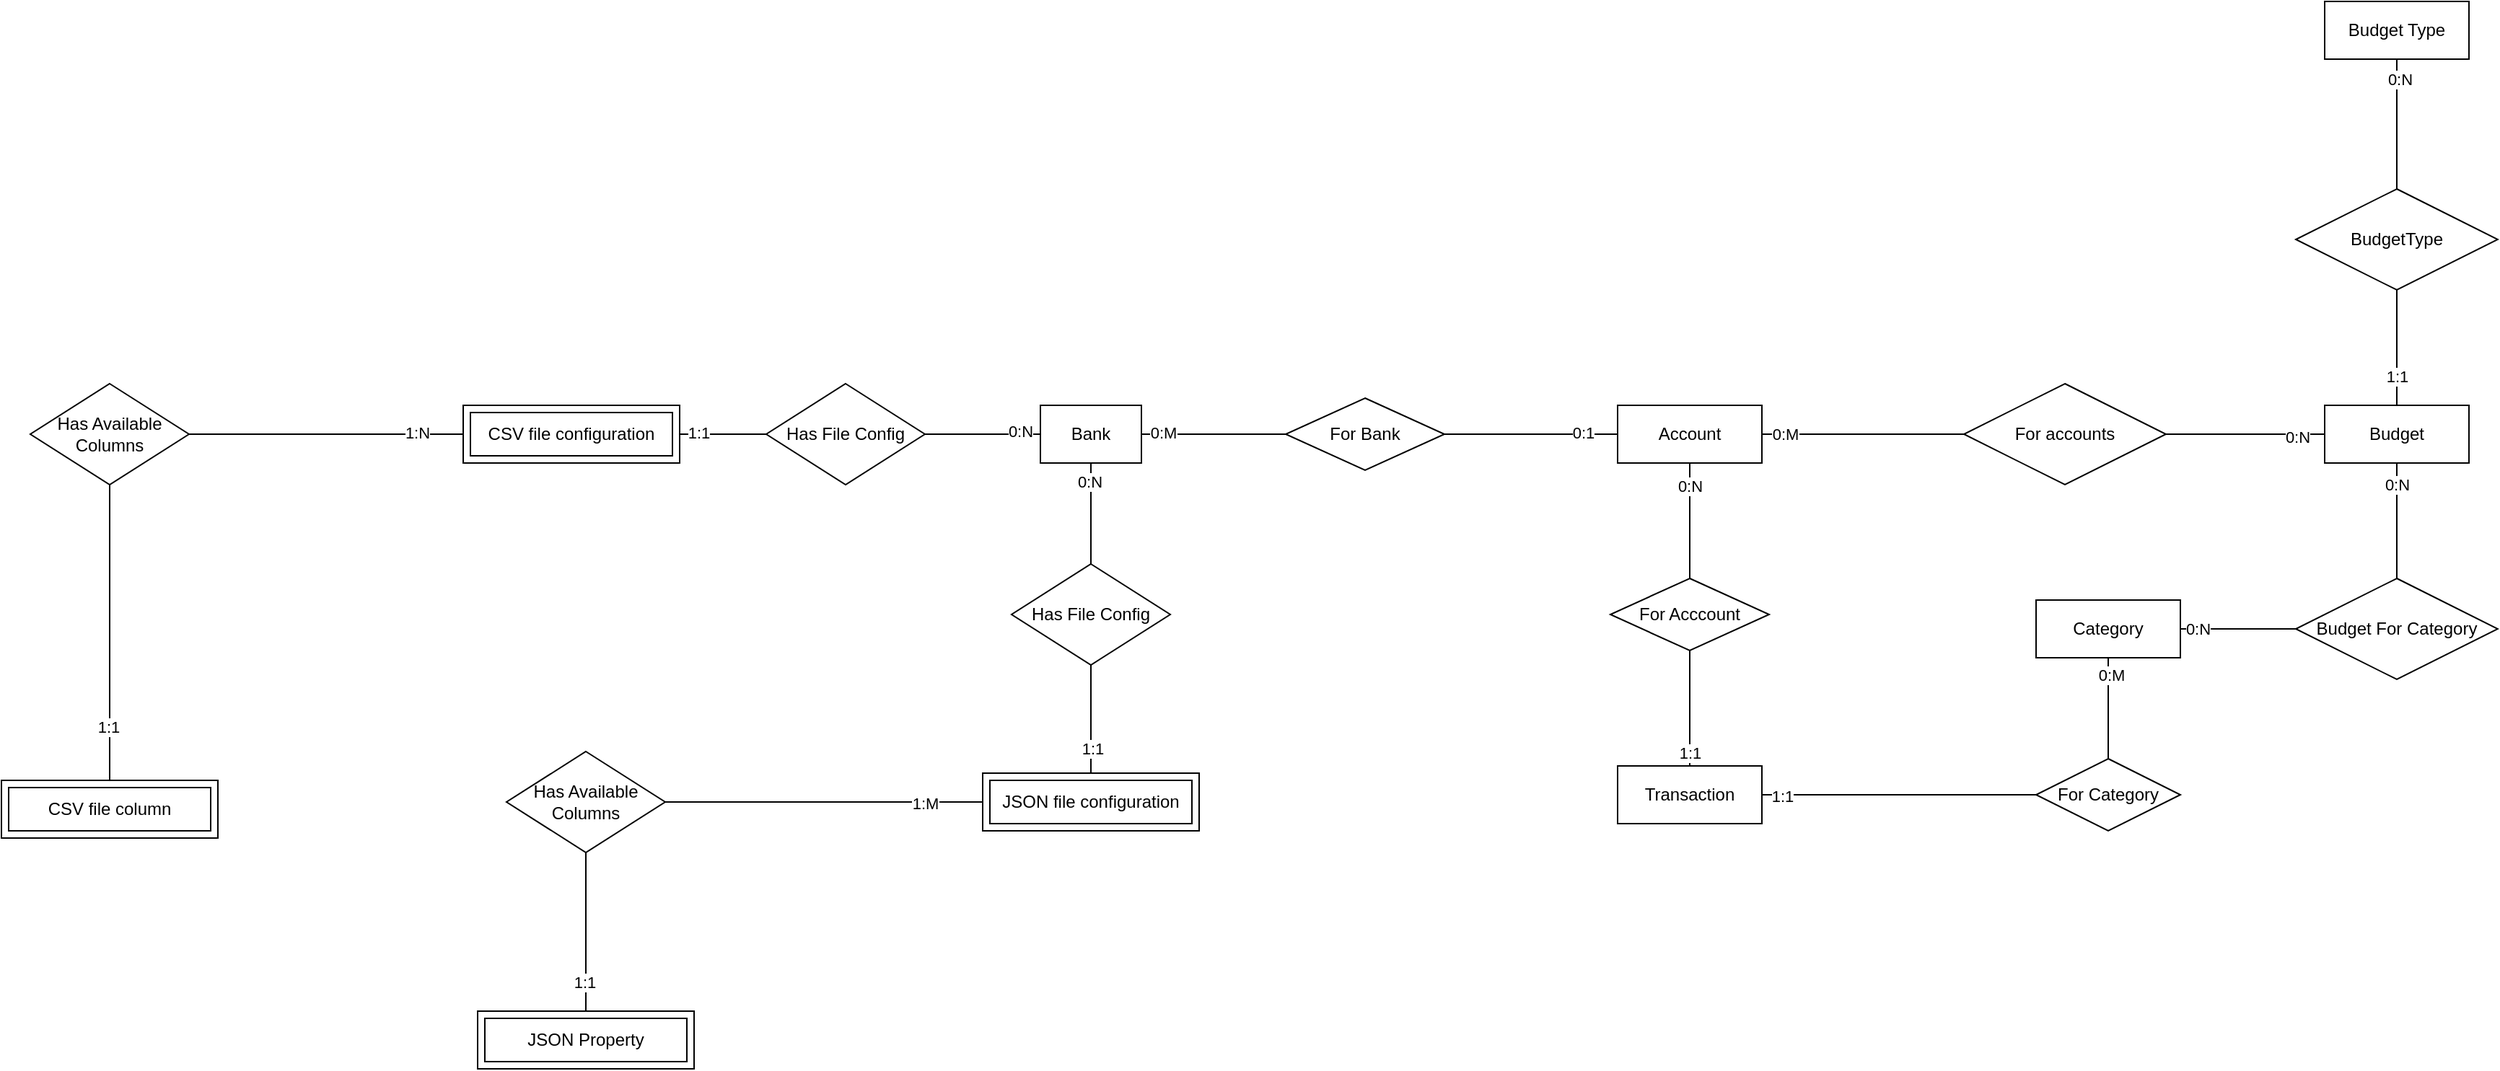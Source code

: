 <mxfile version="13.9.9" type="device"><diagram id="ZMauZpVigyPicJq-FHeu" name="Page-1"><mxGraphModel dx="2272" dy="1932" grid="1" gridSize="10" guides="1" tooltips="1" connect="1" arrows="1" fold="1" page="1" pageScale="1" pageWidth="850" pageHeight="1100" math="0" shadow="0"><root><mxCell id="0"/><mxCell id="1" parent="0"/><mxCell id="5xKHUMVW3f_8LL7HXe5i-1" value="Bank" style="rounded=0;whiteSpace=wrap;html=1;" vertex="1" parent="1"><mxGeometry x="20" y="250" width="70" height="40" as="geometry"/></mxCell><mxCell id="5xKHUMVW3f_8LL7HXe5i-3" value="CSV file column" style="shape=ext;margin=3;double=1;whiteSpace=wrap;html=1;align=center;" vertex="1" parent="1"><mxGeometry x="-700" y="510" width="150" height="40" as="geometry"/></mxCell><mxCell id="5xKHUMVW3f_8LL7HXe5i-4" value="CSV file configuration" style="shape=ext;margin=3;double=1;whiteSpace=wrap;html=1;align=center;" vertex="1" parent="1"><mxGeometry x="-380" y="250" width="150" height="40" as="geometry"/></mxCell><mxCell id="5xKHUMVW3f_8LL7HXe5i-5" value="JSON file configuration" style="shape=ext;margin=3;double=1;whiteSpace=wrap;html=1;align=center;" vertex="1" parent="1"><mxGeometry x="-20" y="505" width="150" height="40" as="geometry"/></mxCell><mxCell id="5xKHUMVW3f_8LL7HXe5i-6" value="Account" style="whiteSpace=wrap;html=1;align=center;" vertex="1" parent="1"><mxGeometry x="420" y="250" width="100" height="40" as="geometry"/></mxCell><mxCell id="5xKHUMVW3f_8LL7HXe5i-7" value="Transaction" style="whiteSpace=wrap;html=1;align=center;" vertex="1" parent="1"><mxGeometry x="420" y="500" width="100" height="40" as="geometry"/></mxCell><mxCell id="5xKHUMVW3f_8LL7HXe5i-8" value="Category" style="whiteSpace=wrap;html=1;align=center;" vertex="1" parent="1"><mxGeometry x="710" y="385" width="100" height="40" as="geometry"/></mxCell><mxCell id="5xKHUMVW3f_8LL7HXe5i-9" value="Budget" style="whiteSpace=wrap;html=1;align=center;" vertex="1" parent="1"><mxGeometry x="910" y="250" width="100" height="40" as="geometry"/></mxCell><mxCell id="5xKHUMVW3f_8LL7HXe5i-10" value="Budget Type" style="whiteSpace=wrap;html=1;align=center;" vertex="1" parent="1"><mxGeometry x="910" y="-30" width="100" height="40" as="geometry"/></mxCell><mxCell id="5xKHUMVW3f_8LL7HXe5i-11" value="Budget For Category" style="shape=rhombus;perimeter=rhombusPerimeter;whiteSpace=wrap;html=1;align=center;" vertex="1" parent="1"><mxGeometry x="890" y="370" width="140" height="70" as="geometry"/></mxCell><mxCell id="5xKHUMVW3f_8LL7HXe5i-14" value="" style="endArrow=none;html=1;" edge="1" parent="1" source="5xKHUMVW3f_8LL7HXe5i-11" target="5xKHUMVW3f_8LL7HXe5i-9"><mxGeometry width="50" height="50" relative="1" as="geometry"><mxPoint x="1080" y="400" as="sourcePoint"/><mxPoint x="1130" y="350" as="targetPoint"/></mxGeometry></mxCell><mxCell id="5xKHUMVW3f_8LL7HXe5i-59" value="0:N" style="edgeLabel;html=1;align=center;verticalAlign=middle;resizable=0;points=[];" vertex="1" connectable="0" parent="5xKHUMVW3f_8LL7HXe5i-14"><mxGeometry x="0.75" y="-1" relative="1" as="geometry"><mxPoint x="-1" y="5" as="offset"/></mxGeometry></mxCell><mxCell id="5xKHUMVW3f_8LL7HXe5i-15" value="" style="endArrow=none;html=1;" edge="1" parent="1" source="5xKHUMVW3f_8LL7HXe5i-11" target="5xKHUMVW3f_8LL7HXe5i-8"><mxGeometry width="50" height="50" relative="1" as="geometry"><mxPoint x="970" y="380" as="sourcePoint"/><mxPoint x="970" y="300" as="targetPoint"/></mxGeometry></mxCell><mxCell id="5xKHUMVW3f_8LL7HXe5i-58" value="0:N" style="edgeLabel;html=1;align=center;verticalAlign=middle;resizable=0;points=[];" vertex="1" connectable="0" parent="5xKHUMVW3f_8LL7HXe5i-15"><mxGeometry x="0.7" relative="1" as="geometry"><mxPoint as="offset"/></mxGeometry></mxCell><mxCell id="5xKHUMVW3f_8LL7HXe5i-20" value="BudgetType" style="shape=rhombus;perimeter=rhombusPerimeter;whiteSpace=wrap;html=1;align=center;" vertex="1" parent="1"><mxGeometry x="890" y="100" width="140" height="70" as="geometry"/></mxCell><mxCell id="5xKHUMVW3f_8LL7HXe5i-21" value="" style="endArrow=none;html=1;rounded=0;" edge="1" parent="1" source="5xKHUMVW3f_8LL7HXe5i-20" target="5xKHUMVW3f_8LL7HXe5i-9"><mxGeometry relative="1" as="geometry"><mxPoint x="1020" y="280" as="sourcePoint"/><mxPoint x="1090" y="280" as="targetPoint"/></mxGeometry></mxCell><mxCell id="5xKHUMVW3f_8LL7HXe5i-61" value="1:1" style="edgeLabel;html=1;align=center;verticalAlign=middle;resizable=0;points=[];" vertex="1" connectable="0" parent="5xKHUMVW3f_8LL7HXe5i-21"><mxGeometry x="0.5" relative="1" as="geometry"><mxPoint as="offset"/></mxGeometry></mxCell><mxCell id="5xKHUMVW3f_8LL7HXe5i-22" value="" style="endArrow=none;html=1;rounded=0;" edge="1" parent="1" source="5xKHUMVW3f_8LL7HXe5i-10" target="5xKHUMVW3f_8LL7HXe5i-20"><mxGeometry relative="1" as="geometry"><mxPoint x="1030" y="290" as="sourcePoint"/><mxPoint x="1100" y="290" as="targetPoint"/></mxGeometry></mxCell><mxCell id="5xKHUMVW3f_8LL7HXe5i-62" value="0:N" style="edgeLabel;html=1;align=center;verticalAlign=middle;resizable=0;points=[];" vertex="1" connectable="0" parent="5xKHUMVW3f_8LL7HXe5i-22"><mxGeometry x="-0.689" y="2" relative="1" as="geometry"><mxPoint as="offset"/></mxGeometry></mxCell><mxCell id="5xKHUMVW3f_8LL7HXe5i-23" value="For accounts" style="shape=rhombus;perimeter=rhombusPerimeter;whiteSpace=wrap;html=1;align=center;" vertex="1" parent="1"><mxGeometry x="660" y="235" width="140" height="70" as="geometry"/></mxCell><mxCell id="5xKHUMVW3f_8LL7HXe5i-24" value="" style="endArrow=none;html=1;rounded=0;" edge="1" parent="1" source="5xKHUMVW3f_8LL7HXe5i-9" target="5xKHUMVW3f_8LL7HXe5i-23"><mxGeometry relative="1" as="geometry"><mxPoint x="970" y="210" as="sourcePoint"/><mxPoint x="970" y="260" as="targetPoint"/></mxGeometry></mxCell><mxCell id="5xKHUMVW3f_8LL7HXe5i-26" value="0:N" style="edgeLabel;html=1;align=center;verticalAlign=middle;resizable=0;points=[];" vertex="1" connectable="0" parent="5xKHUMVW3f_8LL7HXe5i-24"><mxGeometry x="-0.654" y="2" relative="1" as="geometry"><mxPoint as="offset"/></mxGeometry></mxCell><mxCell id="5xKHUMVW3f_8LL7HXe5i-25" value="" style="endArrow=none;html=1;rounded=0;" edge="1" parent="1" source="5xKHUMVW3f_8LL7HXe5i-23" target="5xKHUMVW3f_8LL7HXe5i-6"><mxGeometry relative="1" as="geometry"><mxPoint x="920" y="280" as="sourcePoint"/><mxPoint x="810" y="280" as="targetPoint"/></mxGeometry></mxCell><mxCell id="5xKHUMVW3f_8LL7HXe5i-27" value="0:M" style="edgeLabel;html=1;align=center;verticalAlign=middle;resizable=0;points=[];" vertex="1" connectable="0" parent="5xKHUMVW3f_8LL7HXe5i-25"><mxGeometry x="0.771" relative="1" as="geometry"><mxPoint as="offset"/></mxGeometry></mxCell><mxCell id="5xKHUMVW3f_8LL7HXe5i-28" value="For Acccount" style="shape=rhombus;perimeter=rhombusPerimeter;whiteSpace=wrap;html=1;align=center;" vertex="1" parent="1"><mxGeometry x="415" y="370" width="110" height="50" as="geometry"/></mxCell><mxCell id="5xKHUMVW3f_8LL7HXe5i-29" value="" style="endArrow=none;html=1;rounded=0;" edge="1" parent="1" source="5xKHUMVW3f_8LL7HXe5i-28" target="5xKHUMVW3f_8LL7HXe5i-7"><mxGeometry relative="1" as="geometry"><mxPoint x="670" y="280" as="sourcePoint"/><mxPoint x="530" y="280" as="targetPoint"/></mxGeometry></mxCell><mxCell id="5xKHUMVW3f_8LL7HXe5i-30" value="1:1" style="edgeLabel;html=1;align=center;verticalAlign=middle;resizable=0;points=[];" vertex="1" connectable="0" parent="5xKHUMVW3f_8LL7HXe5i-29"><mxGeometry x="0.771" relative="1" as="geometry"><mxPoint as="offset"/></mxGeometry></mxCell><mxCell id="5xKHUMVW3f_8LL7HXe5i-31" value="" style="endArrow=none;html=1;" edge="1" parent="1" source="5xKHUMVW3f_8LL7HXe5i-28" target="5xKHUMVW3f_8LL7HXe5i-6"><mxGeometry width="50" height="50" relative="1" as="geometry"><mxPoint x="900" y="415" as="sourcePoint"/><mxPoint x="820" y="415" as="targetPoint"/></mxGeometry></mxCell><mxCell id="5xKHUMVW3f_8LL7HXe5i-32" value="0:N" style="edgeLabel;html=1;align=center;verticalAlign=middle;resizable=0;points=[];" vertex="1" connectable="0" parent="5xKHUMVW3f_8LL7HXe5i-31"><mxGeometry x="0.6" relative="1" as="geometry"><mxPoint as="offset"/></mxGeometry></mxCell><mxCell id="5xKHUMVW3f_8LL7HXe5i-33" value="" style="endArrow=none;html=1;" edge="1" parent="1" source="5xKHUMVW3f_8LL7HXe5i-34" target="5xKHUMVW3f_8LL7HXe5i-1"><mxGeometry width="50" height="50" relative="1" as="geometry"><mxPoint x="900" y="415" as="sourcePoint"/><mxPoint x="820" y="415" as="targetPoint"/></mxGeometry></mxCell><mxCell id="5xKHUMVW3f_8LL7HXe5i-37" value="0:M" style="edgeLabel;html=1;align=center;verticalAlign=middle;resizable=0;points=[];" vertex="1" connectable="0" parent="5xKHUMVW3f_8LL7HXe5i-33"><mxGeometry x="0.7" y="-1" relative="1" as="geometry"><mxPoint as="offset"/></mxGeometry></mxCell><mxCell id="5xKHUMVW3f_8LL7HXe5i-34" value="For Bank" style="shape=rhombus;perimeter=rhombusPerimeter;whiteSpace=wrap;html=1;align=center;" vertex="1" parent="1"><mxGeometry x="190" y="245" width="110" height="50" as="geometry"/></mxCell><mxCell id="5xKHUMVW3f_8LL7HXe5i-35" value="" style="endArrow=none;html=1;" edge="1" parent="1" source="5xKHUMVW3f_8LL7HXe5i-34" target="5xKHUMVW3f_8LL7HXe5i-6"><mxGeometry width="50" height="50" relative="1" as="geometry"><mxPoint x="200" y="280" as="sourcePoint"/><mxPoint x="240" y="370" as="targetPoint"/></mxGeometry></mxCell><mxCell id="5xKHUMVW3f_8LL7HXe5i-36" value="0:1" style="edgeLabel;html=1;align=center;verticalAlign=middle;resizable=0;points=[];" vertex="1" connectable="0" parent="5xKHUMVW3f_8LL7HXe5i-35"><mxGeometry x="0.6" y="1" relative="1" as="geometry"><mxPoint as="offset"/></mxGeometry></mxCell><mxCell id="5xKHUMVW3f_8LL7HXe5i-38" value="For Category" style="shape=rhombus;perimeter=rhombusPerimeter;whiteSpace=wrap;html=1;align=center;" vertex="1" parent="1"><mxGeometry x="710" y="495" width="100" height="50" as="geometry"/></mxCell><mxCell id="5xKHUMVW3f_8LL7HXe5i-39" value="" style="endArrow=none;html=1;" edge="1" parent="1" source="5xKHUMVW3f_8LL7HXe5i-38" target="5xKHUMVW3f_8LL7HXe5i-7"><mxGeometry width="50" height="50" relative="1" as="geometry"><mxPoint x="900" y="415" as="sourcePoint"/><mxPoint x="820" y="415" as="targetPoint"/></mxGeometry></mxCell><mxCell id="5xKHUMVW3f_8LL7HXe5i-41" value="1:1" style="edgeLabel;html=1;align=center;verticalAlign=middle;resizable=0;points=[];" vertex="1" connectable="0" parent="5xKHUMVW3f_8LL7HXe5i-39"><mxGeometry x="0.853" y="1" relative="1" as="geometry"><mxPoint as="offset"/></mxGeometry></mxCell><mxCell id="5xKHUMVW3f_8LL7HXe5i-40" value="" style="endArrow=none;html=1;" edge="1" parent="1" source="5xKHUMVW3f_8LL7HXe5i-8" target="5xKHUMVW3f_8LL7HXe5i-38"><mxGeometry width="50" height="50" relative="1" as="geometry"><mxPoint x="720" y="530" as="sourcePoint"/><mxPoint x="530" y="530" as="targetPoint"/></mxGeometry></mxCell><mxCell id="5xKHUMVW3f_8LL7HXe5i-42" value="0:M" style="edgeLabel;html=1;align=center;verticalAlign=middle;resizable=0;points=[];" vertex="1" connectable="0" parent="5xKHUMVW3f_8LL7HXe5i-40"><mxGeometry x="-0.657" y="2" relative="1" as="geometry"><mxPoint as="offset"/></mxGeometry></mxCell><mxCell id="5xKHUMVW3f_8LL7HXe5i-43" value="Has Available Columns" style="shape=rhombus;perimeter=rhombusPerimeter;whiteSpace=wrap;html=1;align=center;" vertex="1" parent="1"><mxGeometry x="-680" y="235" width="110" height="70" as="geometry"/></mxCell><mxCell id="5xKHUMVW3f_8LL7HXe5i-44" value="" style="endArrow=none;html=1;" edge="1" parent="1" source="5xKHUMVW3f_8LL7HXe5i-43" target="5xKHUMVW3f_8LL7HXe5i-3"><mxGeometry width="50" height="50" relative="1" as="geometry"><mxPoint x="270" y="170" as="sourcePoint"/><mxPoint x="460" y="130" as="targetPoint"/></mxGeometry></mxCell><mxCell id="5xKHUMVW3f_8LL7HXe5i-47" value="1:1" style="edgeLabel;html=1;align=center;verticalAlign=middle;resizable=0;points=[];" vertex="1" connectable="0" parent="5xKHUMVW3f_8LL7HXe5i-44"><mxGeometry x="0.633" y="-1" relative="1" as="geometry"><mxPoint as="offset"/></mxGeometry></mxCell><mxCell id="5xKHUMVW3f_8LL7HXe5i-45" value="" style="endArrow=none;html=1;" edge="1" parent="1" source="5xKHUMVW3f_8LL7HXe5i-4" target="5xKHUMVW3f_8LL7HXe5i-43"><mxGeometry width="50" height="50" relative="1" as="geometry"><mxPoint x="65" y="120" as="sourcePoint"/><mxPoint x="65" y="60" as="targetPoint"/></mxGeometry></mxCell><mxCell id="5xKHUMVW3f_8LL7HXe5i-46" value="1:N" style="edgeLabel;html=1;align=center;verticalAlign=middle;resizable=0;points=[];" vertex="1" connectable="0" parent="5xKHUMVW3f_8LL7HXe5i-45"><mxGeometry x="-0.657" y="-1" relative="1" as="geometry"><mxPoint as="offset"/></mxGeometry></mxCell><mxCell id="5xKHUMVW3f_8LL7HXe5i-48" value="Has File Config" style="shape=rhombus;perimeter=rhombusPerimeter;whiteSpace=wrap;html=1;align=center;" vertex="1" parent="1"><mxGeometry x="-170" y="235" width="110" height="70" as="geometry"/></mxCell><mxCell id="5xKHUMVW3f_8LL7HXe5i-49" value="" style="endArrow=none;html=1;" edge="1" parent="1" source="5xKHUMVW3f_8LL7HXe5i-48" target="5xKHUMVW3f_8LL7HXe5i-4"><mxGeometry width="50" height="50" relative="1" as="geometry"><mxPoint x="190" y="360" as="sourcePoint"/><mxPoint x="110" y="360" as="targetPoint"/></mxGeometry></mxCell><mxCell id="5xKHUMVW3f_8LL7HXe5i-55" value="1:1" style="edgeLabel;html=1;align=center;verticalAlign=middle;resizable=0;points=[];" vertex="1" connectable="0" parent="5xKHUMVW3f_8LL7HXe5i-49"><mxGeometry x="0.567" y="-1" relative="1" as="geometry"><mxPoint as="offset"/></mxGeometry></mxCell><mxCell id="5xKHUMVW3f_8LL7HXe5i-50" value="" style="endArrow=none;html=1;" edge="1" parent="1" source="5xKHUMVW3f_8LL7HXe5i-1" target="5xKHUMVW3f_8LL7HXe5i-48"><mxGeometry width="50" height="50" relative="1" as="geometry"><mxPoint x="-160" y="280" as="sourcePoint"/><mxPoint x="-220" y="280" as="targetPoint"/></mxGeometry></mxCell><mxCell id="5xKHUMVW3f_8LL7HXe5i-54" value="0:N" style="edgeLabel;html=1;align=center;verticalAlign=middle;resizable=0;points=[];" vertex="1" connectable="0" parent="5xKHUMVW3f_8LL7HXe5i-50"><mxGeometry x="-0.65" y="-2" relative="1" as="geometry"><mxPoint as="offset"/></mxGeometry></mxCell><mxCell id="5xKHUMVW3f_8LL7HXe5i-51" value="Has File Config" style="shape=rhombus;perimeter=rhombusPerimeter;whiteSpace=wrap;html=1;align=center;" vertex="1" parent="1"><mxGeometry y="360" width="110" height="70" as="geometry"/></mxCell><mxCell id="5xKHUMVW3f_8LL7HXe5i-52" value="" style="endArrow=none;html=1;" edge="1" parent="1" source="5xKHUMVW3f_8LL7HXe5i-1" target="5xKHUMVW3f_8LL7HXe5i-51"><mxGeometry width="50" height="50" relative="1" as="geometry"><mxPoint x="30" y="280" as="sourcePoint"/><mxPoint x="-50" y="280" as="targetPoint"/></mxGeometry></mxCell><mxCell id="5xKHUMVW3f_8LL7HXe5i-56" value="0:N" style="edgeLabel;html=1;align=center;verticalAlign=middle;resizable=0;points=[];" vertex="1" connectable="0" parent="5xKHUMVW3f_8LL7HXe5i-52"><mxGeometry x="-0.629" y="-1" relative="1" as="geometry"><mxPoint as="offset"/></mxGeometry></mxCell><mxCell id="5xKHUMVW3f_8LL7HXe5i-53" value="" style="endArrow=none;html=1;" edge="1" parent="1" source="5xKHUMVW3f_8LL7HXe5i-51" target="5xKHUMVW3f_8LL7HXe5i-5"><mxGeometry width="50" height="50" relative="1" as="geometry"><mxPoint x="65" y="300" as="sourcePoint"/><mxPoint x="65" y="370" as="targetPoint"/></mxGeometry></mxCell><mxCell id="5xKHUMVW3f_8LL7HXe5i-57" value="1:1" style="edgeLabel;html=1;align=center;verticalAlign=middle;resizable=0;points=[];" vertex="1" connectable="0" parent="5xKHUMVW3f_8LL7HXe5i-53"><mxGeometry x="0.547" y="1" relative="1" as="geometry"><mxPoint as="offset"/></mxGeometry></mxCell><mxCell id="5xKHUMVW3f_8LL7HXe5i-63" value="Has Available Columns" style="shape=rhombus;perimeter=rhombusPerimeter;whiteSpace=wrap;html=1;align=center;" vertex="1" parent="1"><mxGeometry x="-350" y="490" width="110" height="70" as="geometry"/></mxCell><mxCell id="5xKHUMVW3f_8LL7HXe5i-64" value="" style="endArrow=none;html=1;" edge="1" parent="1" source="5xKHUMVW3f_8LL7HXe5i-63" target="5xKHUMVW3f_8LL7HXe5i-66"><mxGeometry width="50" height="50" relative="1" as="geometry"><mxPoint x="-615" y="315" as="sourcePoint"/><mxPoint x="-615" y="515" as="targetPoint"/></mxGeometry></mxCell><mxCell id="5xKHUMVW3f_8LL7HXe5i-65" value="1:1" style="edgeLabel;html=1;align=center;verticalAlign=middle;resizable=0;points=[];" vertex="1" connectable="0" parent="5xKHUMVW3f_8LL7HXe5i-64"><mxGeometry x="0.633" y="-1" relative="1" as="geometry"><mxPoint as="offset"/></mxGeometry></mxCell><mxCell id="5xKHUMVW3f_8LL7HXe5i-66" value="JSON Property" style="shape=ext;margin=3;double=1;whiteSpace=wrap;html=1;align=center;" vertex="1" parent="1"><mxGeometry x="-370" y="670" width="150" height="40" as="geometry"/></mxCell><mxCell id="5xKHUMVW3f_8LL7HXe5i-67" value="" style="endArrow=none;html=1;" edge="1" parent="1" source="5xKHUMVW3f_8LL7HXe5i-63" target="5xKHUMVW3f_8LL7HXe5i-5"><mxGeometry width="50" height="50" relative="1" as="geometry"><mxPoint x="-285" y="575" as="sourcePoint"/><mxPoint x="-285" y="680" as="targetPoint"/></mxGeometry></mxCell><mxCell id="5xKHUMVW3f_8LL7HXe5i-68" value="1:M" style="edgeLabel;html=1;align=center;verticalAlign=middle;resizable=0;points=[];" vertex="1" connectable="0" parent="5xKHUMVW3f_8LL7HXe5i-67"><mxGeometry x="0.633" y="-1" relative="1" as="geometry"><mxPoint as="offset"/></mxGeometry></mxCell></root></mxGraphModel></diagram></mxfile>